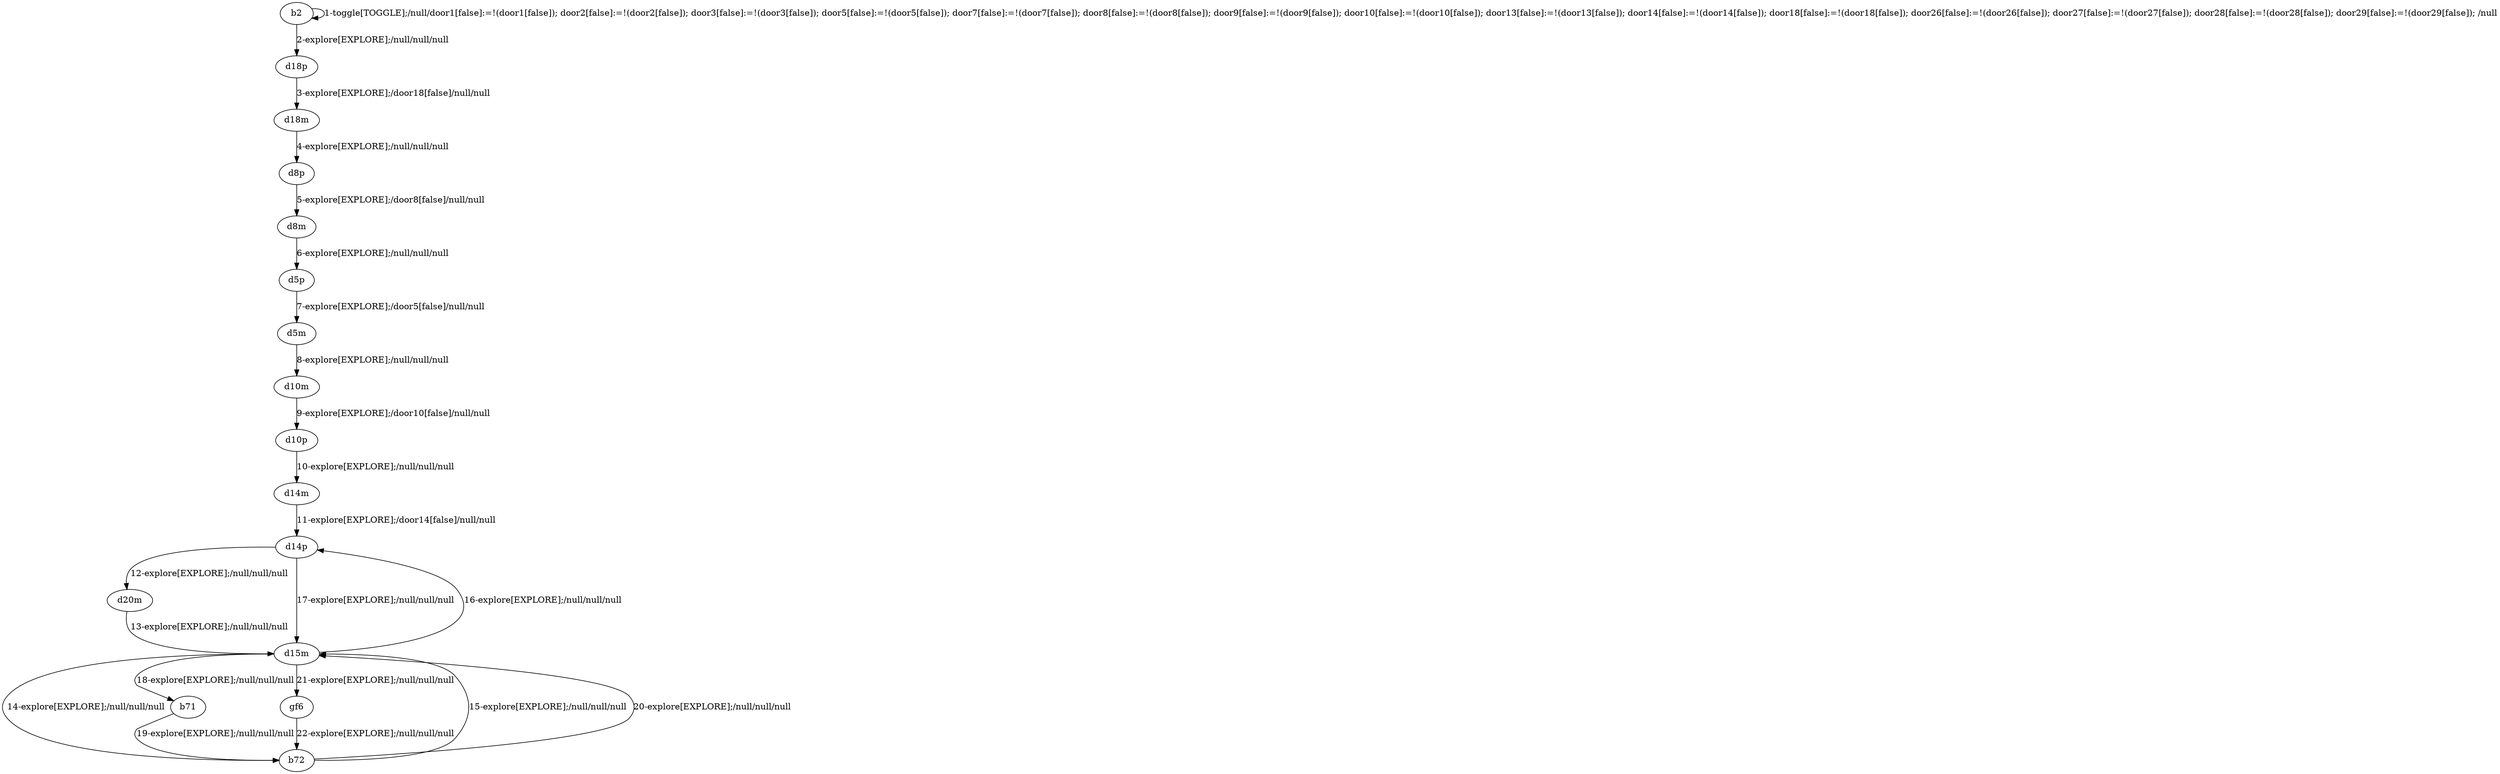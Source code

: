 # Total number of goals covered by this test: 1
# gf6 --> b72

digraph g {
"b2" -> "b2" [label = "1-toggle[TOGGLE];/null/door1[false]:=!(door1[false]); door2[false]:=!(door2[false]); door3[false]:=!(door3[false]); door5[false]:=!(door5[false]); door7[false]:=!(door7[false]); door8[false]:=!(door8[false]); door9[false]:=!(door9[false]); door10[false]:=!(door10[false]); door13[false]:=!(door13[false]); door14[false]:=!(door14[false]); door18[false]:=!(door18[false]); door26[false]:=!(door26[false]); door27[false]:=!(door27[false]); door28[false]:=!(door28[false]); door29[false]:=!(door29[false]); /null"];
"b2" -> "d18p" [label = "2-explore[EXPLORE];/null/null/null"];
"d18p" -> "d18m" [label = "3-explore[EXPLORE];/door18[false]/null/null"];
"d18m" -> "d8p" [label = "4-explore[EXPLORE];/null/null/null"];
"d8p" -> "d8m" [label = "5-explore[EXPLORE];/door8[false]/null/null"];
"d8m" -> "d5p" [label = "6-explore[EXPLORE];/null/null/null"];
"d5p" -> "d5m" [label = "7-explore[EXPLORE];/door5[false]/null/null"];
"d5m" -> "d10m" [label = "8-explore[EXPLORE];/null/null/null"];
"d10m" -> "d10p" [label = "9-explore[EXPLORE];/door10[false]/null/null"];
"d10p" -> "d14m" [label = "10-explore[EXPLORE];/null/null/null"];
"d14m" -> "d14p" [label = "11-explore[EXPLORE];/door14[false]/null/null"];
"d14p" -> "d20m" [label = "12-explore[EXPLORE];/null/null/null"];
"d20m" -> "d15m" [label = "13-explore[EXPLORE];/null/null/null"];
"d15m" -> "b72" [label = "14-explore[EXPLORE];/null/null/null"];
"b72" -> "d15m" [label = "15-explore[EXPLORE];/null/null/null"];
"d15m" -> "d14p" [label = "16-explore[EXPLORE];/null/null/null"];
"d14p" -> "d15m" [label = "17-explore[EXPLORE];/null/null/null"];
"d15m" -> "b71" [label = "18-explore[EXPLORE];/null/null/null"];
"b71" -> "b72" [label = "19-explore[EXPLORE];/null/null/null"];
"b72" -> "d15m" [label = "20-explore[EXPLORE];/null/null/null"];
"d15m" -> "gf6" [label = "21-explore[EXPLORE];/null/null/null"];
"gf6" -> "b72" [label = "22-explore[EXPLORE];/null/null/null"];
}